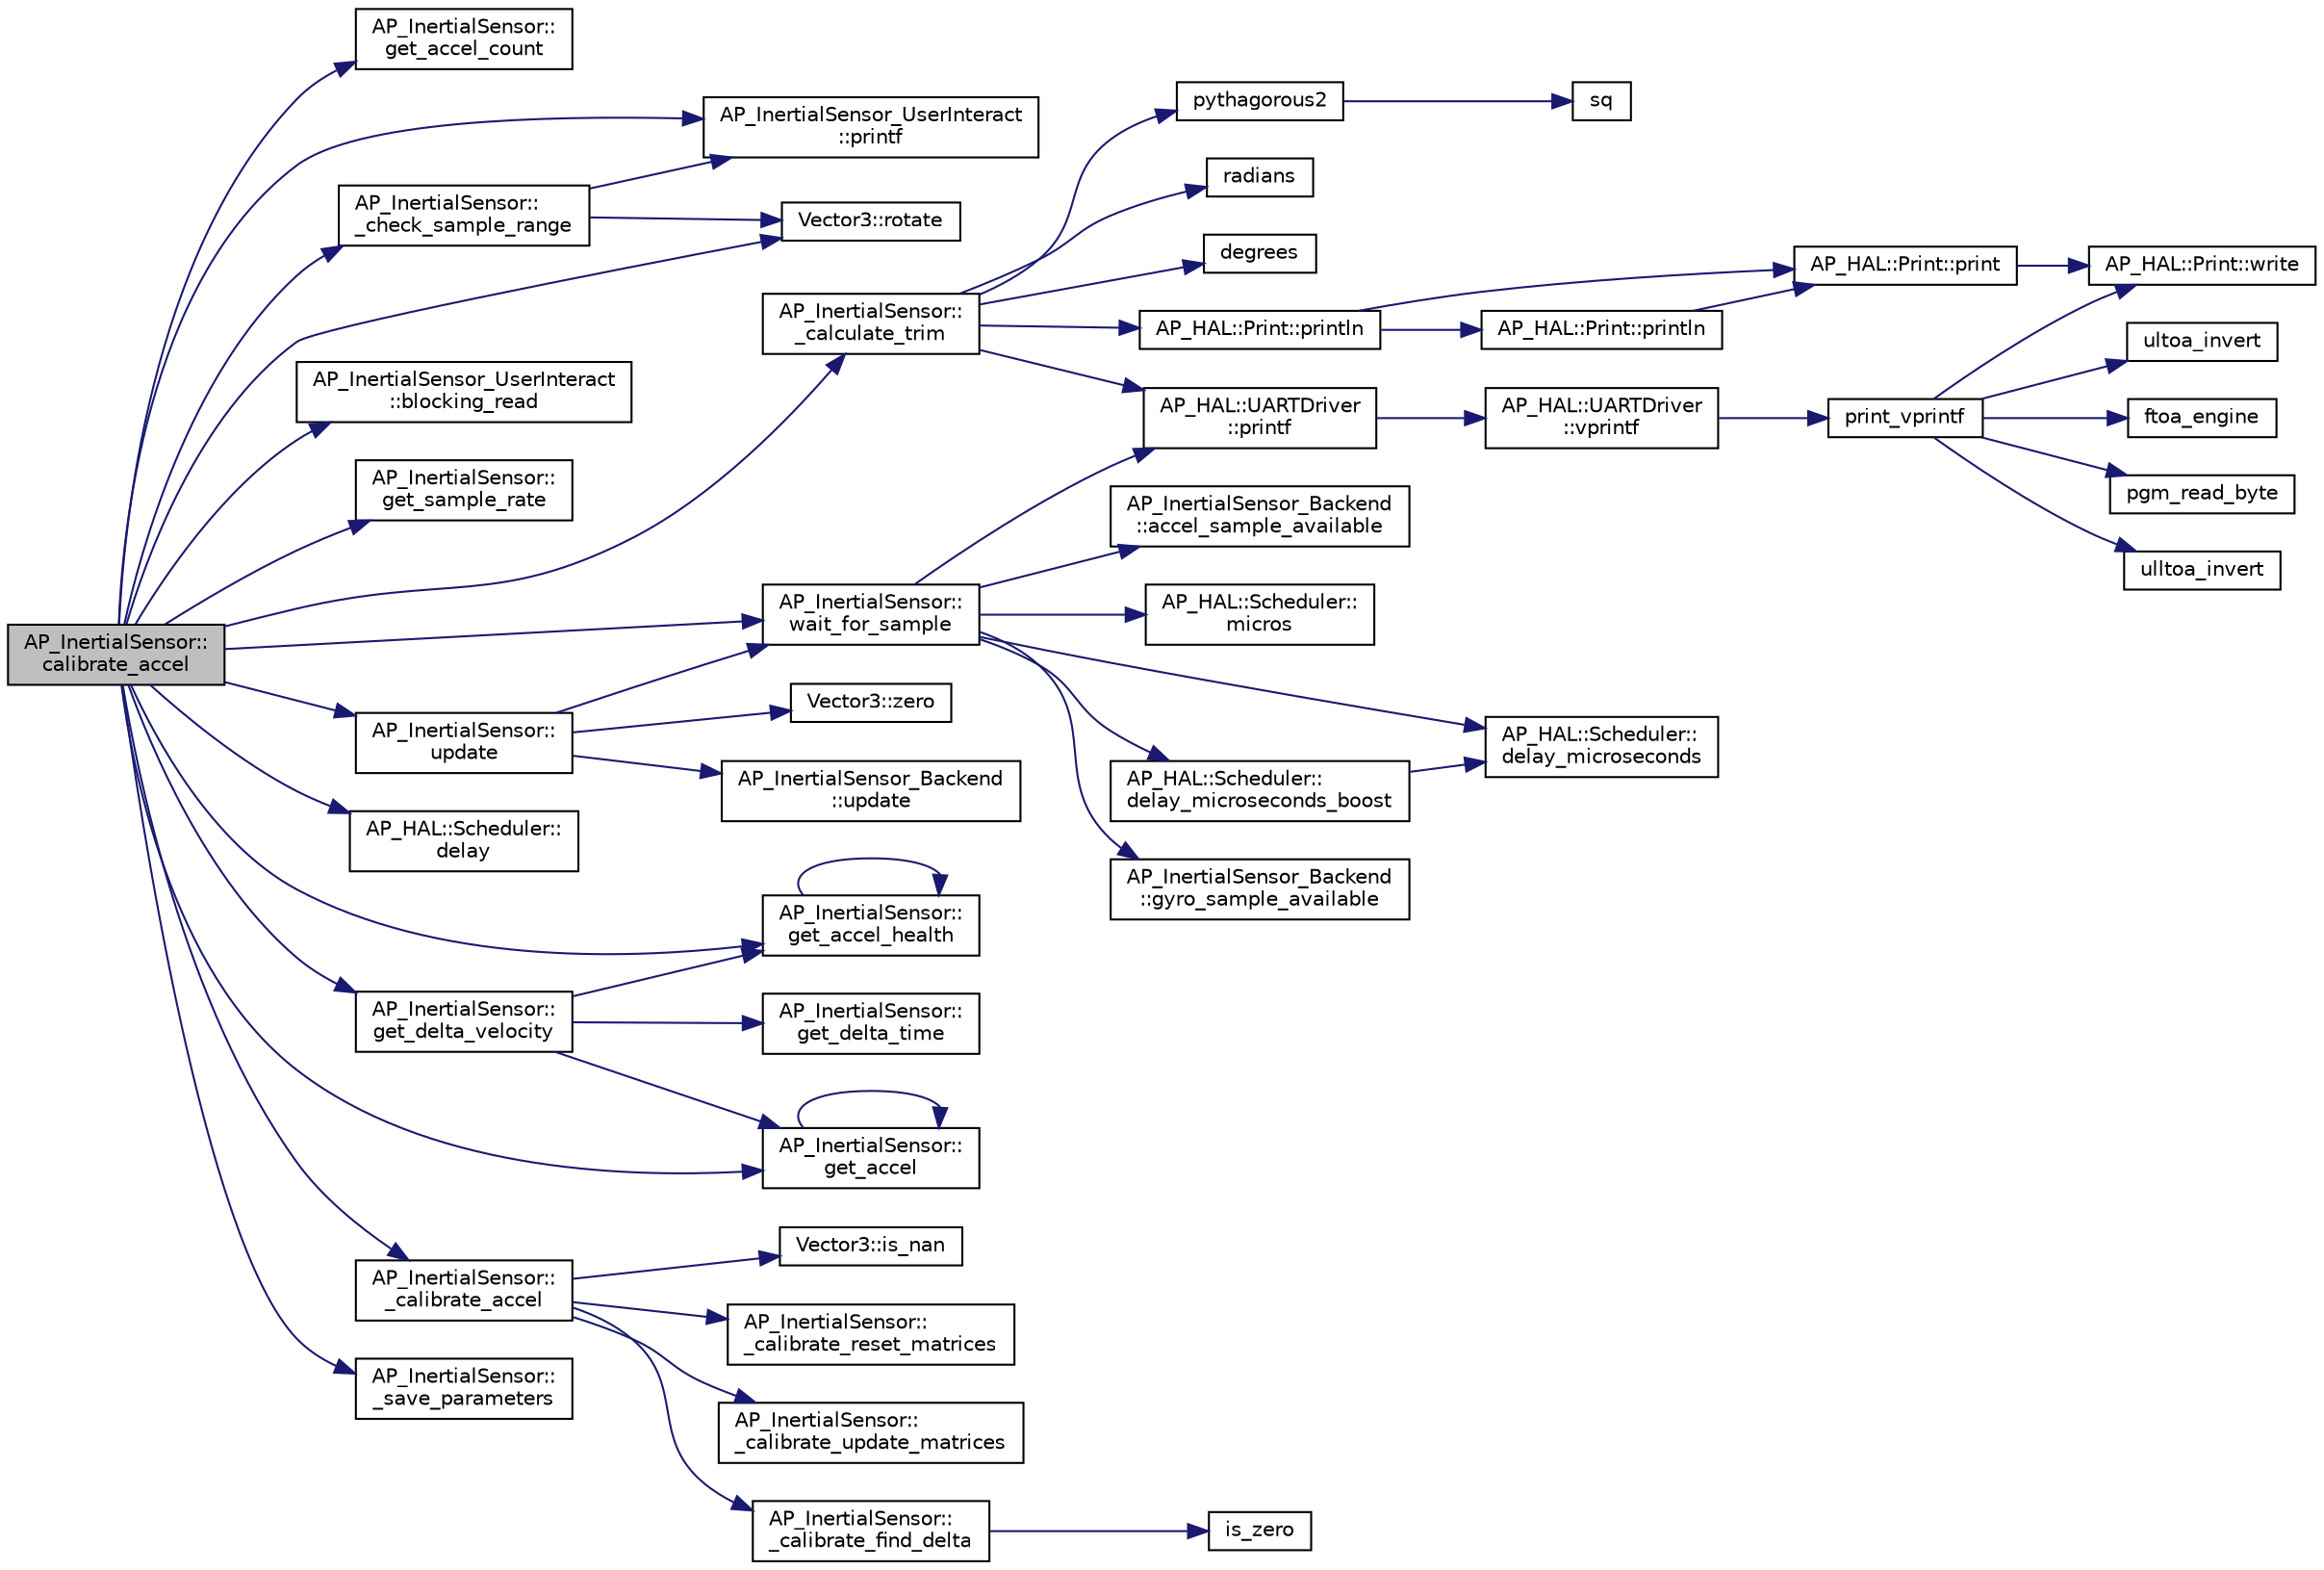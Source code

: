 digraph "AP_InertialSensor::calibrate_accel"
{
 // INTERACTIVE_SVG=YES
  edge [fontname="Helvetica",fontsize="10",labelfontname="Helvetica",labelfontsize="10"];
  node [fontname="Helvetica",fontsize="10",shape=record];
  rankdir="LR";
  Node1 [label="AP_InertialSensor::\lcalibrate_accel",height=0.2,width=0.4,color="black", fillcolor="grey75", style="filled", fontcolor="black"];
  Node1 -> Node2 [color="midnightblue",fontsize="10",style="solid",fontname="Helvetica"];
  Node2 [label="AP_InertialSensor::\lget_accel_count",height=0.2,width=0.4,color="black", fillcolor="white", style="filled",URL="$classAP__InertialSensor.html#ac57331a5046d45016ef900726e1be2fb"];
  Node1 -> Node3 [color="midnightblue",fontsize="10",style="solid",fontname="Helvetica"];
  Node3 [label="AP_InertialSensor_UserInteract\l::printf",height=0.2,width=0.4,color="black", fillcolor="white", style="filled",URL="$classAP__InertialSensor__UserInteract.html#aea7c5fef697ee82267ab8c54a9f8493f"];
  Node1 -> Node4 [color="midnightblue",fontsize="10",style="solid",fontname="Helvetica"];
  Node4 [label="AP_InertialSensor_UserInteract\l::blocking_read",height=0.2,width=0.4,color="black", fillcolor="white", style="filled",URL="$classAP__InertialSensor__UserInteract.html#aaf4d88ec47ed1f29c0ecedb859af23b0"];
  Node1 -> Node5 [color="midnightblue",fontsize="10",style="solid",fontname="Helvetica"];
  Node5 [label="AP_InertialSensor::\lget_sample_rate",height=0.2,width=0.4,color="black", fillcolor="white", style="filled",URL="$classAP__InertialSensor.html#a7e9afc57ac1aa35adca7d8bf870fbb4c"];
  Node1 -> Node6 [color="midnightblue",fontsize="10",style="solid",fontname="Helvetica"];
  Node6 [label="AP_InertialSensor::\lwait_for_sample",height=0.2,width=0.4,color="black", fillcolor="white", style="filled",URL="$classAP__InertialSensor.html#aa4faf114689e827390b5da7bc6fd5f20"];
  Node6 -> Node7 [color="midnightblue",fontsize="10",style="solid",fontname="Helvetica"];
  Node7 [label="AP_HAL::Scheduler::\lmicros",height=0.2,width=0.4,color="black", fillcolor="white", style="filled",URL="$classAP__HAL_1_1Scheduler.html#add46d722bfb08a16f220e63591654e46"];
  Node6 -> Node8 [color="midnightblue",fontsize="10",style="solid",fontname="Helvetica"];
  Node8 [label="AP_HAL::Scheduler::\ldelay_microseconds_boost",height=0.2,width=0.4,color="black", fillcolor="white", style="filled",URL="$classAP__HAL_1_1Scheduler.html#aa0beaea3a0ce331569f7617c10a06f53"];
  Node8 -> Node9 [color="midnightblue",fontsize="10",style="solid",fontname="Helvetica"];
  Node9 [label="AP_HAL::Scheduler::\ldelay_microseconds",height=0.2,width=0.4,color="black", fillcolor="white", style="filled",URL="$classAP__HAL_1_1Scheduler.html#a78c4f1b1f192ac1c99544b6cc8f099b0"];
  Node6 -> Node10 [color="midnightblue",fontsize="10",style="solid",fontname="Helvetica"];
  Node10 [label="AP_InertialSensor_Backend\l::gyro_sample_available",height=0.2,width=0.4,color="black", fillcolor="white", style="filled",URL="$classAP__InertialSensor__Backend.html#a1e40c452864d32dba89bb000c4381e52"];
  Node6 -> Node11 [color="midnightblue",fontsize="10",style="solid",fontname="Helvetica"];
  Node11 [label="AP_InertialSensor_Backend\l::accel_sample_available",height=0.2,width=0.4,color="black", fillcolor="white", style="filled",URL="$classAP__InertialSensor__Backend.html#a0136c556865dd4a0f123ce8444f042de"];
  Node6 -> Node9 [color="midnightblue",fontsize="10",style="solid",fontname="Helvetica"];
  Node6 -> Node12 [color="midnightblue",fontsize="10",style="solid",fontname="Helvetica"];
  Node12 [label="AP_HAL::UARTDriver\l::printf",height=0.2,width=0.4,color="black", fillcolor="white", style="filled",URL="$classAP__HAL_1_1UARTDriver.html#a65c7824b8877f7a2f79365c8ffae8f56"];
  Node12 -> Node13 [color="midnightblue",fontsize="10",style="solid",fontname="Helvetica"];
  Node13 [label="AP_HAL::UARTDriver\l::vprintf",height=0.2,width=0.4,color="black", fillcolor="white", style="filled",URL="$classAP__HAL_1_1UARTDriver.html#aa8abfb6d6641299472c29ac1edde559f"];
  Node13 -> Node14 [color="midnightblue",fontsize="10",style="solid",fontname="Helvetica"];
  Node14 [label="print_vprintf",height=0.2,width=0.4,color="black", fillcolor="white", style="filled",URL="$print__vprintf_8cpp.html#a473b9349f4b086b552a21eb8fe057016"];
  Node14 -> Node15 [color="midnightblue",fontsize="10",style="solid",fontname="Helvetica"];
  Node15 [label="AP_HAL::Print::write",height=0.2,width=0.4,color="black", fillcolor="white", style="filled",URL="$classAP__HAL_1_1Print.html#acc65391952a43334f8f5c9bef341f501"];
  Node14 -> Node16 [color="midnightblue",fontsize="10",style="solid",fontname="Helvetica"];
  Node16 [label="ftoa_engine",height=0.2,width=0.4,color="black", fillcolor="white", style="filled",URL="$ftoa__engine_8cpp.html#a1c28234da8f20b43c85890d4bb452947"];
  Node14 -> Node17 [color="midnightblue",fontsize="10",style="solid",fontname="Helvetica"];
  Node17 [label="pgm_read_byte",height=0.2,width=0.4,color="black", fillcolor="white", style="filled",URL="$AP__Progmem_8h.html#a1514e0408e036062b4af844baaf567da"];
  Node14 -> Node18 [color="midnightblue",fontsize="10",style="solid",fontname="Helvetica"];
  Node18 [label="ulltoa_invert",height=0.2,width=0.4,color="black", fillcolor="white", style="filled",URL="$utoa__invert_8cpp.html#a34926f552460b47c414ec4d83b32815c"];
  Node14 -> Node19 [color="midnightblue",fontsize="10",style="solid",fontname="Helvetica"];
  Node19 [label="ultoa_invert",height=0.2,width=0.4,color="black", fillcolor="white", style="filled",URL="$utoa__invert_8cpp.html#a5d99bba8e697c1e11da489d88fca8559"];
  Node1 -> Node20 [color="midnightblue",fontsize="10",style="solid",fontname="Helvetica"];
  Node20 [label="AP_InertialSensor::\lupdate",height=0.2,width=0.4,color="black", fillcolor="white", style="filled",URL="$classAP__InertialSensor.html#a2ab4e9e49af5ae38f38d3818fde2b675"];
  Node20 -> Node6 [color="midnightblue",fontsize="10",style="solid",fontname="Helvetica"];
  Node20 -> Node21 [color="midnightblue",fontsize="10",style="solid",fontname="Helvetica"];
  Node21 [label="AP_InertialSensor_Backend\l::update",height=0.2,width=0.4,color="black", fillcolor="white", style="filled",URL="$classAP__InertialSensor__Backend.html#a7016ddeb343d823f9fe518fd414ba848"];
  Node20 -> Node22 [color="midnightblue",fontsize="10",style="solid",fontname="Helvetica"];
  Node22 [label="Vector3::zero",height=0.2,width=0.4,color="black", fillcolor="white", style="filled",URL="$classVector3.html#adf1769d5ee5df2f8585df2f540fa5efe"];
  Node1 -> Node23 [color="midnightblue",fontsize="10",style="solid",fontname="Helvetica"];
  Node23 [label="AP_HAL::Scheduler::\ldelay",height=0.2,width=0.4,color="black", fillcolor="white", style="filled",URL="$classAP__HAL_1_1Scheduler.html#ab3175e2e6223ccfe82f957e41cc12b26"];
  Node1 -> Node24 [color="midnightblue",fontsize="10",style="solid",fontname="Helvetica"];
  Node24 [label="AP_InertialSensor::\lget_delta_velocity",height=0.2,width=0.4,color="black", fillcolor="white", style="filled",URL="$classAP__InertialSensor.html#ae29959984a5cbda37ebfce599f89ef73"];
  Node24 -> Node25 [color="midnightblue",fontsize="10",style="solid",fontname="Helvetica"];
  Node25 [label="AP_InertialSensor::\lget_accel_health",height=0.2,width=0.4,color="black", fillcolor="white", style="filled",URL="$classAP__InertialSensor.html#ad62d78eafa668b24e1969ee38a4aa882"];
  Node25 -> Node25 [color="midnightblue",fontsize="10",style="solid",fontname="Helvetica"];
  Node24 -> Node26 [color="midnightblue",fontsize="10",style="solid",fontname="Helvetica"];
  Node26 [label="AP_InertialSensor::\lget_accel",height=0.2,width=0.4,color="black", fillcolor="white", style="filled",URL="$classAP__InertialSensor.html#a0e468eca65e425f017c8467039900573"];
  Node26 -> Node26 [color="midnightblue",fontsize="10",style="solid",fontname="Helvetica"];
  Node24 -> Node27 [color="midnightblue",fontsize="10",style="solid",fontname="Helvetica"];
  Node27 [label="AP_InertialSensor::\lget_delta_time",height=0.2,width=0.4,color="black", fillcolor="white", style="filled",URL="$classAP__InertialSensor.html#a7091792f55b39778157617b5e38e6075"];
  Node1 -> Node26 [color="midnightblue",fontsize="10",style="solid",fontname="Helvetica"];
  Node1 -> Node25 [color="midnightblue",fontsize="10",style="solid",fontname="Helvetica"];
  Node1 -> Node28 [color="midnightblue",fontsize="10",style="solid",fontname="Helvetica"];
  Node28 [label="AP_InertialSensor::\l_check_sample_range",height=0.2,width=0.4,color="black", fillcolor="white", style="filled",URL="$classAP__InertialSensor.html#a77ad7af9e85160fe7387dfdfee055a84"];
  Node28 -> Node29 [color="midnightblue",fontsize="10",style="solid",fontname="Helvetica"];
  Node29 [label="Vector3::rotate",height=0.2,width=0.4,color="black", fillcolor="white", style="filled",URL="$classVector3.html#a53d5701ae2db9492944550927279b7b8"];
  Node28 -> Node3 [color="midnightblue",fontsize="10",style="solid",fontname="Helvetica"];
  Node1 -> Node30 [color="midnightblue",fontsize="10",style="solid",fontname="Helvetica"];
  Node30 [label="AP_InertialSensor::\l_calibrate_accel",height=0.2,width=0.4,color="black", fillcolor="white", style="filled",URL="$classAP__InertialSensor.html#a35e8d0491c4fb122bf837df95d33bcfe"];
  Node30 -> Node31 [color="midnightblue",fontsize="10",style="solid",fontname="Helvetica"];
  Node31 [label="AP_InertialSensor::\l_calibrate_reset_matrices",height=0.2,width=0.4,color="black", fillcolor="white", style="filled",URL="$classAP__InertialSensor.html#a8680fe601d99ff65be4999ac5ab30dd7"];
  Node30 -> Node32 [color="midnightblue",fontsize="10",style="solid",fontname="Helvetica"];
  Node32 [label="AP_InertialSensor::\l_calibrate_update_matrices",height=0.2,width=0.4,color="black", fillcolor="white", style="filled",URL="$classAP__InertialSensor.html#a91c42c13582c2551d84761a9e6053c42"];
  Node30 -> Node33 [color="midnightblue",fontsize="10",style="solid",fontname="Helvetica"];
  Node33 [label="AP_InertialSensor::\l_calibrate_find_delta",height=0.2,width=0.4,color="black", fillcolor="white", style="filled",URL="$classAP__InertialSensor.html#a7aea14bf95688461bd9c7e2a92fb5273"];
  Node33 -> Node34 [color="midnightblue",fontsize="10",style="solid",fontname="Helvetica"];
  Node34 [label="is_zero",height=0.2,width=0.4,color="black", fillcolor="white", style="filled",URL="$AP__Math_8h.html#a108b79eeb35c5d58f324458ec9e1e9f2"];
  Node30 -> Node35 [color="midnightblue",fontsize="10",style="solid",fontname="Helvetica"];
  Node35 [label="Vector3::is_nan",height=0.2,width=0.4,color="black", fillcolor="white", style="filled",URL="$classVector3.html#a076ee3d40e645623b54650cca5ae6df7"];
  Node1 -> Node36 [color="midnightblue",fontsize="10",style="solid",fontname="Helvetica"];
  Node36 [label="AP_InertialSensor::\l_save_parameters",height=0.2,width=0.4,color="black", fillcolor="white", style="filled",URL="$classAP__InertialSensor.html#af83d8c004e1ce2605f153752327577d4"];
  Node1 -> Node29 [color="midnightblue",fontsize="10",style="solid",fontname="Helvetica"];
  Node1 -> Node37 [color="midnightblue",fontsize="10",style="solid",fontname="Helvetica"];
  Node37 [label="AP_InertialSensor::\l_calculate_trim",height=0.2,width=0.4,color="black", fillcolor="white", style="filled",URL="$classAP__InertialSensor.html#ad85a0f7284984ab4bc7b6309ec61003f"];
  Node37 -> Node38 [color="midnightblue",fontsize="10",style="solid",fontname="Helvetica"];
  Node38 [label="pythagorous2",height=0.2,width=0.4,color="black", fillcolor="white", style="filled",URL="$AP__Math_8h.html#a4a065531591469723bec18f9034a91c3"];
  Node38 -> Node39 [color="midnightblue",fontsize="10",style="solid",fontname="Helvetica"];
  Node39 [label="sq",height=0.2,width=0.4,color="black", fillcolor="white", style="filled",URL="$AP__Math_8h.html#a00f57739f8671cb41eae08a51b7cbf7c"];
  Node37 -> Node40 [color="midnightblue",fontsize="10",style="solid",fontname="Helvetica"];
  Node40 [label="radians",height=0.2,width=0.4,color="black", fillcolor="white", style="filled",URL="$AP__Math_8h.html#a75b14352ec1c95a8276af9a0813cfdc3"];
  Node37 -> Node41 [color="midnightblue",fontsize="10",style="solid",fontname="Helvetica"];
  Node41 [label="AP_HAL::Print::println",height=0.2,width=0.4,color="black", fillcolor="white", style="filled",URL="$classAP__HAL_1_1Print.html#ad337ce3f7977411b7d34d47a51e5737e"];
  Node41 -> Node42 [color="midnightblue",fontsize="10",style="solid",fontname="Helvetica"];
  Node42 [label="AP_HAL::Print::print",height=0.2,width=0.4,color="black", fillcolor="white", style="filled",URL="$classAP__HAL_1_1Print.html#acfe80773011eb17dfb52c2fba517a093"];
  Node42 -> Node15 [color="midnightblue",fontsize="10",style="solid",fontname="Helvetica"];
  Node41 -> Node43 [color="midnightblue",fontsize="10",style="solid",fontname="Helvetica"];
  Node43 [label="AP_HAL::Print::println",height=0.2,width=0.4,color="black", fillcolor="white", style="filled",URL="$classAP__HAL_1_1Print.html#a169b128f9e22f0c15883768f580541a2"];
  Node43 -> Node42 [color="midnightblue",fontsize="10",style="solid",fontname="Helvetica"];
  Node37 -> Node12 [color="midnightblue",fontsize="10",style="solid",fontname="Helvetica"];
  Node37 -> Node44 [color="midnightblue",fontsize="10",style="solid",fontname="Helvetica"];
  Node44 [label="degrees",height=0.2,width=0.4,color="black", fillcolor="white", style="filled",URL="$AP__Math_8h.html#a420f396aeb3fce0177dead408c1c2da2"];
}
